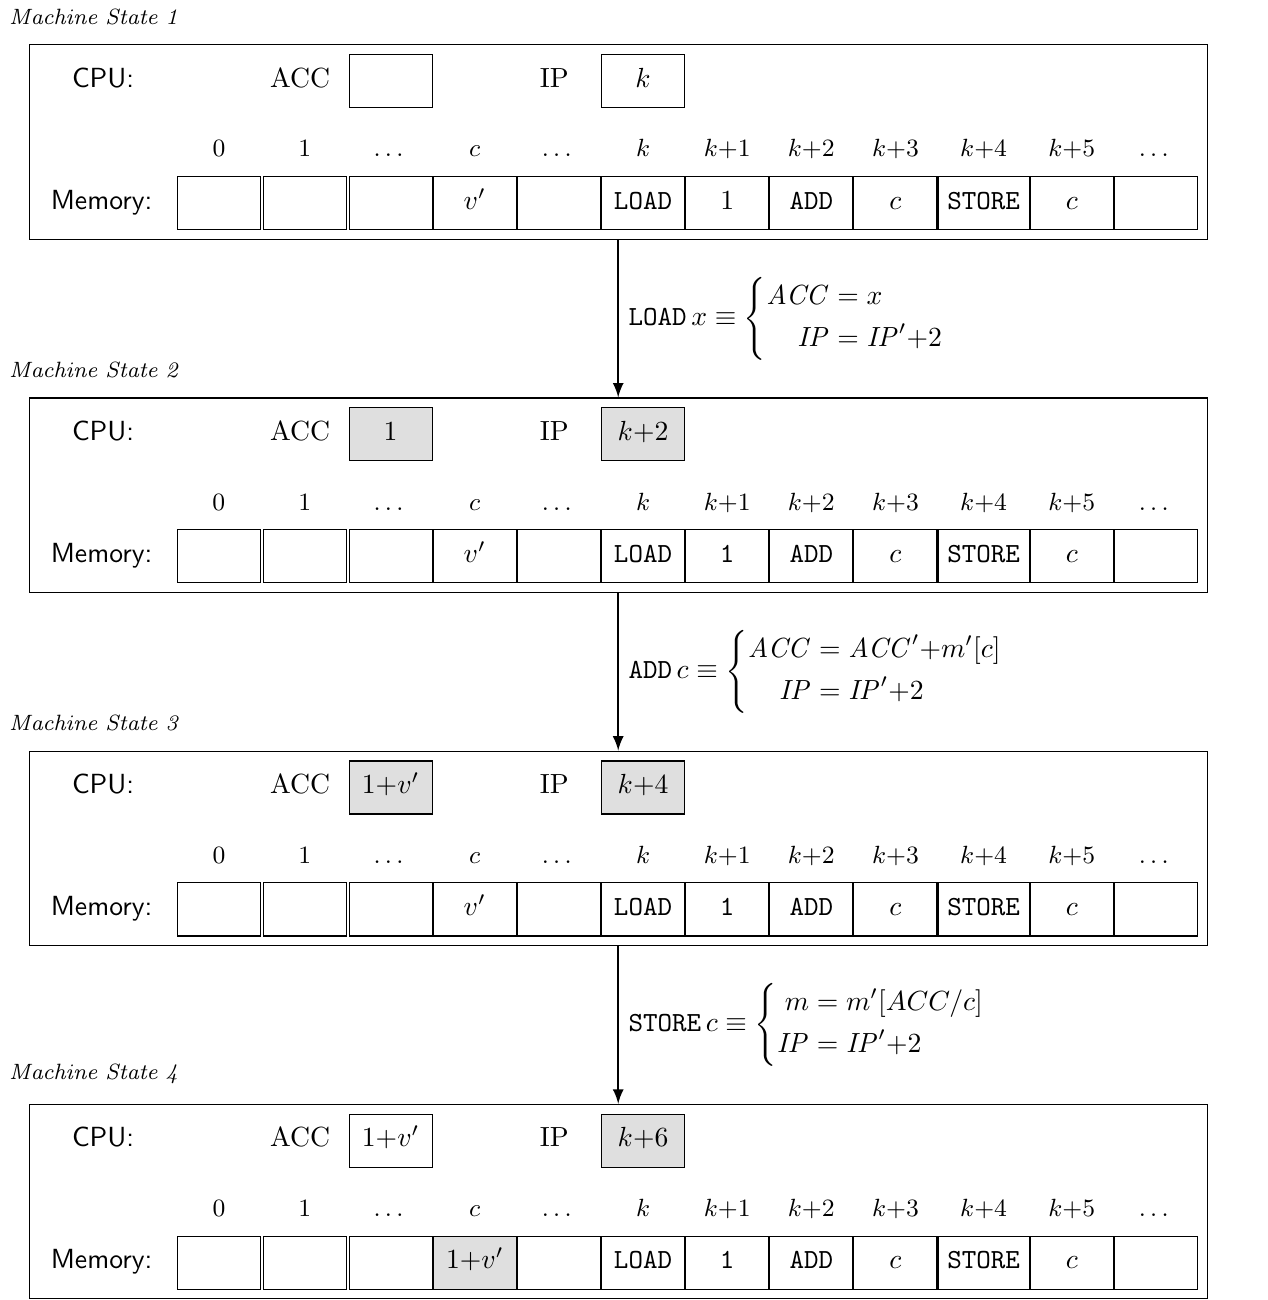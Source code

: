 \documentclass[tikz]{standalone}
\usepackage{amsmath}
\usetikzlibrary{positioning, matrix}
\begin{document}
\setlength{\medmuskip}{0mu}
\tikzset{
  state/.style={
    matrix of nodes,
    nodes in empty cells,
    row sep=-\pgflinewidth,
    nodes={text depth=.14cm, text height=.3cm, minimum width=3em},
    column 1/.style={nodes={anchor=base west, align=right, minimum width=5em, font=\sffamily}},
    row 1/.style={row sep=2mm},
    row 1 column 3/.style={nodes={align=right}},
    row 1 column 4/.style={nodes={draw}},
    row 1 column 6/.style={nodes={align=right}},
    row 1 column 7/.style={nodes={draw}},
    row 2/.style={nodes={font=\small}},
    row 3/.style={nodes={draw, font=\ttfamily}},
    row 3 column 1/.style={nodes={draw=none, font=\sffamily}},
    draw
  },
  note/.style={
    text width=25mm,
    font=\footnotesize\em,
    anchor=base east
  },
  arrow/.style={-latex,thick}
}
\begin{tikzpicture}
  \matrix[state] (s1) {
    CPU:   &   & ACC &        &      & IP     & $k$  &                                                \\
           & 0 & 1   & \ldots & $c$  & \ldots & $k$  & $k+1$ & $k+2$ & $k+3$ & $k+4$ & $k+5$ & \ldots \\ 
   Memory: &   &     &        & $v'$ &        & LOAD & $1$   & ADD   & $c$   & STORE & $c$   &        \\
 };
 
 \node[note, above= 0.25cm of s1-1-1] {Machine State 1};

 \matrix[
  state,
  below=2cm of s1
  ] (s2) {
    CPU:   &   & ACC &|[fill=gray!25]| $1$    &      & IP     &|[fill=gray!25]| $k+2$ &                                                \\
           & 0 & 1   & \ldots & $c$  & \ldots & $k$   & $k+1$ & $k+2$ & $k+3$ & $k+4$ & $k+5$ & \ldots \\ 
   Memory: &   &     &        & $v'$ &        & LOAD  & 1     & ADD   & $c$   & STORE & $c$   &        \\
 };

  \node[note, above= 0.25cm of s2-1-1] {Machine State 2};

  \matrix[
   state,
   below=2cm of s2
   ] (s3) {
     CPU:  &   & ACC &|[fill=gray!25]| $1 + v'$ &      & IP     &|[fill=gray!25]| $k+4$ &                                                \\
           & 0 & 1   & \ldots   & $c$  & \ldots & $k$   & $k+1$ & $k+2$ & $k+3$ & $k+4$ & $k+5$ & \ldots \\ 
   Memory: &   &     &          & $v'$ &        & LOAD  & 1     & ADD   & $c$   & STORE & $c$   &        \\
 };
 
 \node[note, above= 0.25cm of s3-1-1] {Machine State 3};
   \matrix[
   state,
  below=2cm of s3
  ] (s4) {
    CPU:   &   & ACC & $1+ v'$ &          & IP     &|[fill=gray!25]| $k+6$ &                                                \\
           & 0 & 1   & \ldots  & $c$      & \ldots & $k$   & $k+1$ & $k+2$ & $k+3$ & $k+4$ & $k+5$ & \ldots \\ 
   Memory: &   &     &         &|[fill=gray!25]| $1 + v'$ &        & LOAD  & 1     & ADD   & $c$   & STORE & $c$   &        \\
 };

 \node[note, above= 0.25cm of s4-1-1] {Machine State 4};
 
 \draw[arrow] (s1) to node[rectangle, right, align=left,text width=6cm]{$\mathtt{LOAD}\, x \equiv \left\lbrace
     \begin{aligned}
        \mathit{ACC} & = x\\
        \mathit{IP} & = \mathit{IP}' + 2\\
      \end{aligned} \right.$} (s2);

  \draw[arrow] (s2) to node[rectangle, right, align=left,text width=6cm]{$\mathtt{ADD}\, c \equiv \left\lbrace
      \begin{aligned}
        \mathit{ACC} & = \mathit{ACC}' + m'[c]\\
        \mathit{IP} & = \mathit{IP}' + 2\\
      \end{aligned} \right.$} (s3);
  
  \draw[arrow] (s3) to node[rectangle, right, align=left,text width=8cm]{$\mathtt{STORE}\, c \equiv \left\lbrace
      \begin{aligned}
        m & =m'[ACC / c]\\
        \mathit{IP} & = \mathit{IP}' + 2\\
      \end{aligned} \right.$} (s4);

\end{tikzpicture}
\end{document}